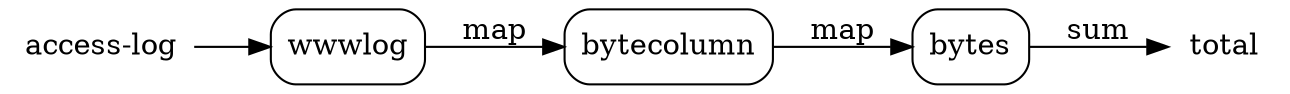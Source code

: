 digraph pipeline {
    rankdir = LR;
    node [shape="Mrecord"]

    "access-log" [shape="plaintext"];
    wwwlog;
    bytecolumn;
    bytes;
    total [shape="plaintext"];

    "access-log" -> wwwlog;
    wwwlog -> bytecolumn [label="map"];
    bytecolumn -> bytes [label="map"];
    bytes -> total [label="sum"];
}
